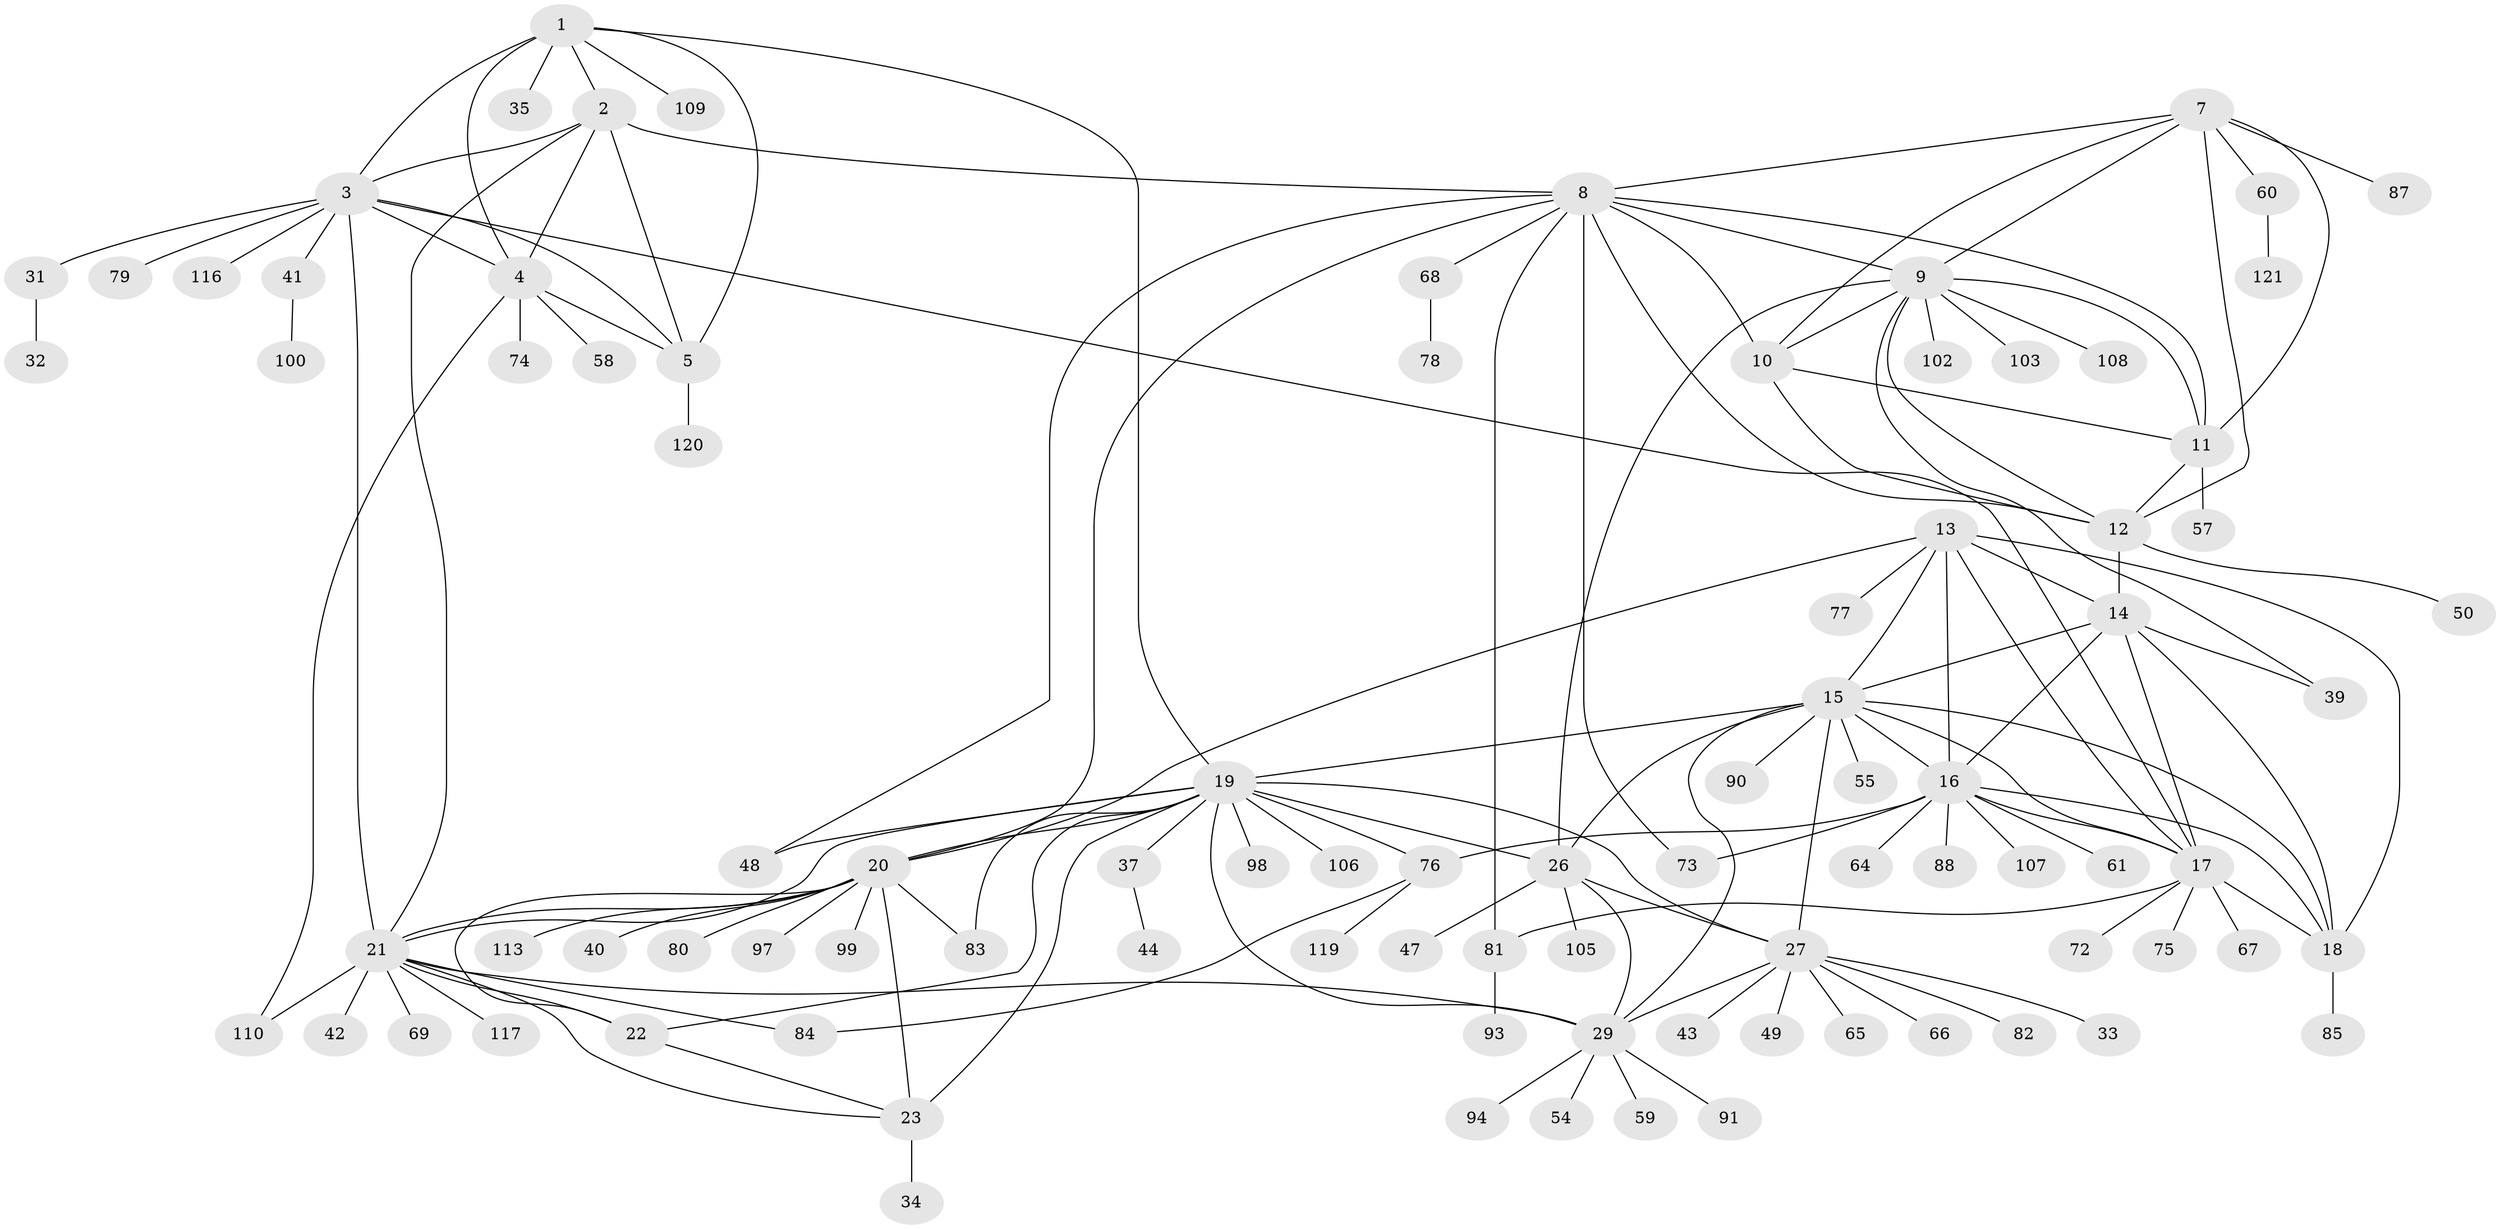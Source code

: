 // Generated by graph-tools (version 1.1) at 2025/52/02/27/25 19:52:13]
// undirected, 92 vertices, 145 edges
graph export_dot {
graph [start="1"]
  node [color=gray90,style=filled];
  1 [super="+111"];
  2 [super="+36"];
  3 [super="+114"];
  4 [super="+6"];
  5;
  7 [super="+86"];
  8 [super="+112"];
  9 [super="+122"];
  10 [super="+46"];
  11 [super="+118"];
  12 [super="+89"];
  13 [super="+71"];
  14 [super="+53"];
  15 [super="+30"];
  16 [super="+38"];
  17 [super="+123"];
  18 [super="+115"];
  19 [super="+25"];
  20 [super="+24"];
  21 [super="+45"];
  22 [super="+63"];
  23;
  26 [super="+92"];
  27 [super="+28"];
  29 [super="+62"];
  31 [super="+51"];
  32;
  33;
  34;
  35;
  37;
  39;
  40;
  41 [super="+56"];
  42 [super="+52"];
  43;
  44;
  47;
  48;
  49;
  50;
  54;
  55;
  57;
  58;
  59 [super="+104"];
  60;
  61;
  64;
  65;
  66;
  67;
  68 [super="+70"];
  69;
  72;
  73 [super="+101"];
  74;
  75;
  76 [super="+96"];
  77;
  78;
  79;
  80 [super="+95"];
  81;
  82;
  83;
  84;
  85;
  87;
  88;
  90;
  91;
  93;
  94;
  97;
  98;
  99;
  100;
  102;
  103;
  105;
  106;
  107;
  108;
  109;
  110;
  113;
  116;
  117;
  119;
  120;
  121;
  1 -- 2;
  1 -- 3;
  1 -- 4 [weight=2];
  1 -- 5;
  1 -- 35;
  1 -- 109;
  1 -- 19;
  2 -- 3;
  2 -- 4 [weight=2];
  2 -- 5;
  2 -- 8;
  2 -- 21;
  3 -- 4 [weight=2];
  3 -- 5;
  3 -- 17;
  3 -- 21;
  3 -- 31;
  3 -- 41;
  3 -- 79;
  3 -- 116;
  4 -- 5 [weight=2];
  4 -- 58;
  4 -- 74;
  4 -- 110;
  5 -- 120;
  7 -- 8;
  7 -- 9;
  7 -- 10;
  7 -- 11;
  7 -- 12;
  7 -- 60;
  7 -- 87;
  8 -- 9;
  8 -- 10;
  8 -- 11;
  8 -- 12;
  8 -- 20;
  8 -- 48;
  8 -- 68;
  8 -- 81;
  8 -- 73;
  9 -- 10;
  9 -- 11;
  9 -- 12;
  9 -- 26;
  9 -- 39;
  9 -- 102;
  9 -- 103;
  9 -- 108;
  10 -- 11;
  10 -- 12;
  11 -- 12;
  11 -- 57;
  12 -- 14;
  12 -- 50;
  13 -- 14;
  13 -- 15;
  13 -- 16;
  13 -- 17;
  13 -- 18;
  13 -- 20;
  13 -- 77;
  14 -- 15;
  14 -- 16;
  14 -- 17;
  14 -- 18;
  14 -- 39;
  15 -- 16;
  15 -- 17;
  15 -- 18;
  15 -- 55;
  15 -- 90;
  15 -- 26;
  15 -- 27 [weight=2];
  15 -- 29;
  15 -- 19;
  16 -- 17;
  16 -- 18;
  16 -- 61;
  16 -- 64;
  16 -- 73;
  16 -- 76;
  16 -- 88;
  16 -- 107;
  17 -- 18;
  17 -- 67;
  17 -- 72;
  17 -- 75;
  17 -- 81;
  18 -- 85;
  19 -- 20 [weight=2];
  19 -- 21;
  19 -- 22;
  19 -- 23;
  19 -- 37;
  19 -- 48;
  19 -- 98;
  19 -- 106;
  19 -- 76;
  19 -- 83;
  19 -- 26;
  19 -- 27 [weight=2];
  19 -- 29;
  20 -- 21 [weight=2];
  20 -- 22 [weight=2];
  20 -- 23 [weight=2];
  20 -- 40;
  20 -- 83;
  20 -- 97;
  20 -- 99;
  20 -- 80;
  20 -- 113;
  21 -- 22;
  21 -- 23;
  21 -- 42;
  21 -- 69;
  21 -- 84;
  21 -- 110;
  21 -- 117;
  21 -- 29;
  22 -- 23;
  23 -- 34;
  26 -- 27 [weight=2];
  26 -- 29;
  26 -- 47;
  26 -- 105;
  27 -- 29 [weight=2];
  27 -- 33;
  27 -- 43;
  27 -- 49;
  27 -- 66;
  27 -- 82;
  27 -- 65;
  29 -- 54;
  29 -- 59;
  29 -- 94;
  29 -- 91;
  31 -- 32;
  37 -- 44;
  41 -- 100;
  60 -- 121;
  68 -- 78;
  76 -- 84;
  76 -- 119;
  81 -- 93;
}
